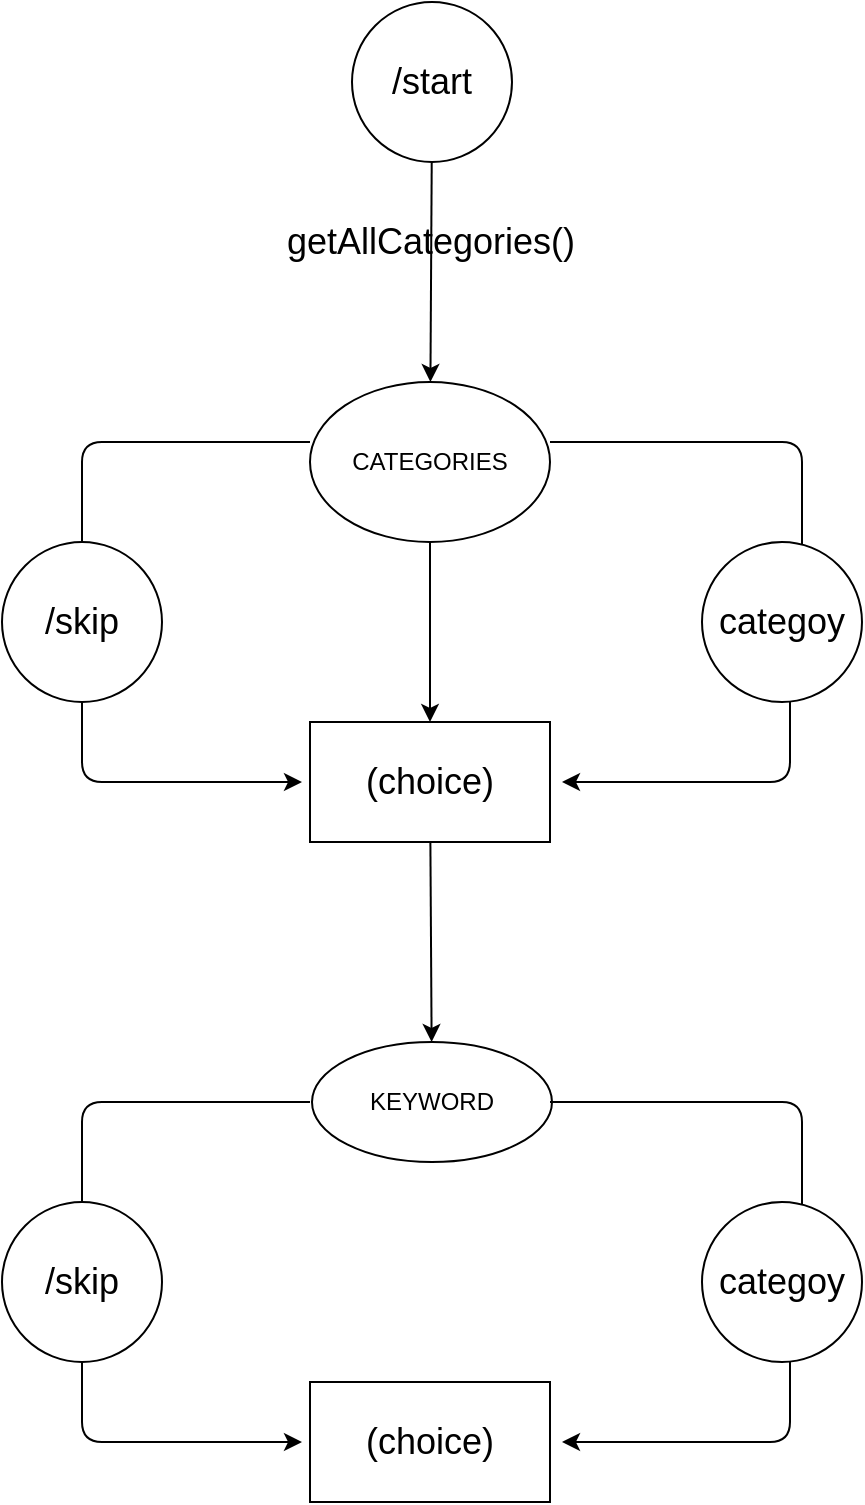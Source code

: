 <mxfile>
    <diagram id="GNGjBNOSfVKtkJraWmQE" name="Pagina-1">
        <mxGraphModel dx="1227" dy="1003" grid="1" gridSize="10" guides="1" tooltips="1" connect="1" arrows="1" fold="1" page="1" pageScale="1" pageWidth="827" pageHeight="1169" math="0" shadow="0">
            <root>
                <mxCell id="0"/>
                <mxCell id="1" parent="0"/>
                <mxCell id="7" value="getAllCategories()" style="edgeStyle=none;html=1;fontSize=18;backgroundOutline=0;" edge="1" parent="1" source="2" target="6">
                    <mxGeometry x="-1" y="-150" relative="1" as="geometry">
                        <mxPoint x="150" y="-150" as="offset"/>
                    </mxGeometry>
                </mxCell>
                <mxCell id="2" value="CATEGORIES" style="ellipse;whiteSpace=wrap;html=1;" vertex="1" parent="1">
                    <mxGeometry x="353" y="200" width="120" height="80" as="geometry"/>
                </mxCell>
                <mxCell id="14" value="" style="edgeStyle=none;html=1;fontSize=18;" edge="1" parent="1" source="3" target="2">
                    <mxGeometry relative="1" as="geometry"/>
                </mxCell>
                <mxCell id="3" value="&lt;font style=&quot;font-size: 18px&quot;&gt;/start&lt;/font&gt;" style="ellipse;whiteSpace=wrap;html=1;aspect=fixed;" vertex="1" parent="1">
                    <mxGeometry x="374" y="10" width="80" height="80" as="geometry"/>
                </mxCell>
                <mxCell id="10" value="" style="edgeStyle=none;html=1;fontSize=18;" edge="1" parent="1" source="6" target="9">
                    <mxGeometry relative="1" as="geometry"/>
                </mxCell>
                <mxCell id="6" value="&lt;font style=&quot;font-size: 18px&quot;&gt;(choice)&lt;/font&gt;" style="whiteSpace=wrap;html=1;" vertex="1" parent="1">
                    <mxGeometry x="353" y="370" width="120" height="60" as="geometry"/>
                </mxCell>
                <mxCell id="9" value="KEYWORD" style="ellipse;whiteSpace=wrap;html=1;" vertex="1" parent="1">
                    <mxGeometry x="354" y="530" width="120" height="60" as="geometry"/>
                </mxCell>
                <mxCell id="18" value="" style="edgeStyle=elbowEdgeStyle;elbow=horizontal;endArrow=classic;html=1;fontSize=18;startArrow=none;" edge="1" parent="1" source="21">
                    <mxGeometry width="50" height="50" relative="1" as="geometry">
                        <mxPoint x="473" y="230" as="sourcePoint"/>
                        <mxPoint x="479" y="400" as="targetPoint"/>
                        <Array as="points">
                            <mxPoint x="593" y="50"/>
                        </Array>
                    </mxGeometry>
                </mxCell>
                <mxCell id="19" value="" style="edgeStyle=elbowEdgeStyle;elbow=horizontal;endArrow=classic;html=1;fontSize=18;" edge="1" parent="1">
                    <mxGeometry width="50" height="50" relative="1" as="geometry">
                        <mxPoint x="353" y="230" as="sourcePoint"/>
                        <mxPoint x="349" y="400" as="targetPoint"/>
                        <Array as="points">
                            <mxPoint x="239" y="390"/>
                        </Array>
                    </mxGeometry>
                </mxCell>
                <mxCell id="20" value="&lt;font style=&quot;font-size: 18px&quot;&gt;/skip&lt;/font&gt;" style="ellipse;whiteSpace=wrap;html=1;aspect=fixed;" vertex="1" parent="1">
                    <mxGeometry x="199" y="280" width="80" height="80" as="geometry"/>
                </mxCell>
                <mxCell id="21" value="&lt;span style=&quot;font-size: 18px&quot;&gt;categoy&lt;/span&gt;" style="ellipse;whiteSpace=wrap;html=1;aspect=fixed;" vertex="1" parent="1">
                    <mxGeometry x="549" y="280" width="80" height="80" as="geometry"/>
                </mxCell>
                <mxCell id="22" value="" style="edgeStyle=elbowEdgeStyle;elbow=horizontal;endArrow=none;html=1;fontSize=18;" edge="1" parent="1" target="21">
                    <mxGeometry width="50" height="50" relative="1" as="geometry">
                        <mxPoint x="473" y="230" as="sourcePoint"/>
                        <mxPoint x="479" y="400" as="targetPoint"/>
                        <Array as="points">
                            <mxPoint x="599" y="270"/>
                        </Array>
                    </mxGeometry>
                </mxCell>
                <mxCell id="23" value="&lt;font style=&quot;font-size: 18px&quot;&gt;(choice)&lt;/font&gt;" style="whiteSpace=wrap;html=1;" vertex="1" parent="1">
                    <mxGeometry x="353" y="700" width="120" height="60" as="geometry"/>
                </mxCell>
                <mxCell id="24" value="" style="edgeStyle=elbowEdgeStyle;elbow=horizontal;endArrow=classic;html=1;fontSize=18;startArrow=none;" edge="1" parent="1" source="27">
                    <mxGeometry width="50" height="50" relative="1" as="geometry">
                        <mxPoint x="473" y="560" as="sourcePoint"/>
                        <mxPoint x="479" y="730" as="targetPoint"/>
                        <Array as="points">
                            <mxPoint x="593" y="380"/>
                        </Array>
                    </mxGeometry>
                </mxCell>
                <mxCell id="25" value="" style="edgeStyle=elbowEdgeStyle;elbow=horizontal;endArrow=classic;html=1;fontSize=18;" edge="1" parent="1">
                    <mxGeometry width="50" height="50" relative="1" as="geometry">
                        <mxPoint x="353" y="560" as="sourcePoint"/>
                        <mxPoint x="349" y="730" as="targetPoint"/>
                        <Array as="points">
                            <mxPoint x="239" y="720"/>
                        </Array>
                    </mxGeometry>
                </mxCell>
                <mxCell id="26" value="&lt;font style=&quot;font-size: 18px&quot;&gt;/skip&lt;/font&gt;" style="ellipse;whiteSpace=wrap;html=1;aspect=fixed;" vertex="1" parent="1">
                    <mxGeometry x="199" y="610" width="80" height="80" as="geometry"/>
                </mxCell>
                <mxCell id="27" value="&lt;span style=&quot;font-size: 18px&quot;&gt;categoy&lt;/span&gt;" style="ellipse;whiteSpace=wrap;html=1;aspect=fixed;" vertex="1" parent="1">
                    <mxGeometry x="549" y="610" width="80" height="80" as="geometry"/>
                </mxCell>
                <mxCell id="28" value="" style="edgeStyle=elbowEdgeStyle;elbow=horizontal;endArrow=none;html=1;fontSize=18;" edge="1" parent="1" target="27">
                    <mxGeometry width="50" height="50" relative="1" as="geometry">
                        <mxPoint x="473" y="560" as="sourcePoint"/>
                        <mxPoint x="479" y="730" as="targetPoint"/>
                        <Array as="points">
                            <mxPoint x="599" y="600"/>
                        </Array>
                    </mxGeometry>
                </mxCell>
            </root>
        </mxGraphModel>
    </diagram>
</mxfile>